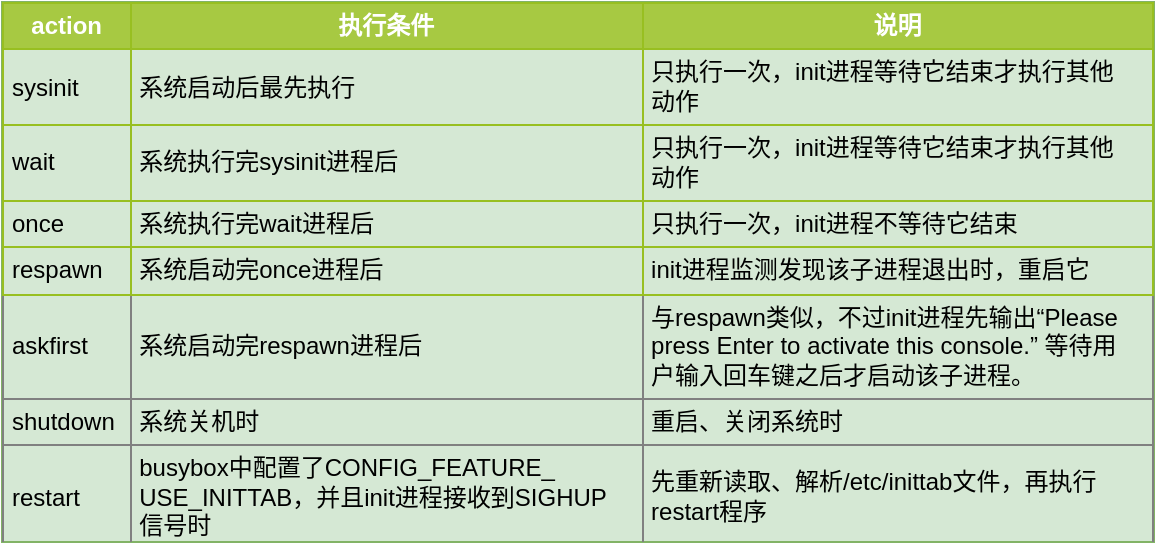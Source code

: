 <mxfile version="12.2.2" type="device" pages="1"><diagram id="BfIqcipG1yyQRz_DHoCf" name="Page-1"><mxGraphModel dx="1899" dy="793" grid="1" gridSize="10" guides="1" tooltips="1" connect="1" arrows="1" fold="1" page="1" pageScale="1" pageWidth="827" pageHeight="1169" math="0" shadow="0"><root><mxCell id="0"/><mxCell id="1" parent="0"/><mxCell id="U2sekKL8hxollnafCuXo-2" value="&lt;table border=&quot;1&quot; width=&quot;100%&quot; cellpadding=&quot;4&quot; style=&quot;width: 100% ; height: 100% ; border-collapse: collapse&quot;&gt;&lt;tbody&gt;&lt;tr style=&quot;background-color: #a7c942 ; color: #ffffff ; border: 1px solid #98bf21&quot;&gt;&lt;th align=&quot;left&quot; style=&quot;text-align: center&quot;&gt;action&lt;/th&gt;&lt;th align=&quot;left&quot; style=&quot;text-align: center&quot;&gt;执行条件&lt;/th&gt;&lt;th align=&quot;left&quot; style=&quot;text-align: center&quot;&gt;说明&lt;/th&gt;&lt;/tr&gt;&lt;tr style=&quot;border: 1px solid #98bf21&quot;&gt;&lt;td&gt;sysinit&lt;/td&gt;&lt;td&gt;系统启动后最先执行&lt;br&gt;&lt;/td&gt;&lt;td&gt;只执行一次，init进程等待它结束才执行其他&lt;br&gt;动作&lt;/td&gt;&lt;/tr&gt;&lt;tr style=&quot;background-color: #eaf2d3 ; border: 1px solid #98bf21&quot;&gt;&lt;td style=&quot;background-color: rgb(213 , 232 , 212)&quot;&gt;wait&lt;/td&gt;&lt;td style=&quot;background-color: rgb(213 , 232 , 212)&quot;&gt;系统执行完sysinit进程后&lt;/td&gt;&lt;td style=&quot;background-color: rgb(213 , 232 , 212)&quot;&gt;只执行一次，init进程等待它结束才执行其他&lt;br&gt;动作&lt;/td&gt;&lt;/tr&gt;&lt;tr style=&quot;border: 1px solid #98bf21&quot;&gt;&lt;td&gt;once&lt;/td&gt;&lt;td&gt;系统执行完wait进程后&lt;/td&gt;&lt;td&gt;只执行一次，init进程不等待它结束&lt;br&gt;&lt;/td&gt;&lt;/tr&gt;&lt;tr style=&quot;background-color: #eaf2d3 ; border: 1px solid #98bf21&quot;&gt;&lt;td style=&quot;background-color: rgb(213 , 232 , 212)&quot;&gt;respawn&lt;/td&gt;&lt;td style=&quot;background-color: rgb(213 , 232 , 212)&quot;&gt;系统启动完once进程后&lt;/td&gt;&lt;td style=&quot;background-color: rgb(213 , 232 , 212)&quot;&gt;init进程监测发现该子进程退出时，重启它&lt;/td&gt;&lt;/tr&gt;&lt;tr&gt;&lt;td&gt;askfirst&lt;/td&gt;&lt;td&gt;系统启动完respawn进程后&lt;/td&gt;&lt;td&gt;与respawn类似，不过init进程先输出“Please &lt;br&gt;press Enter to activate this console.” 等待用&lt;br&gt;户输入回车键之后才启动该子进程。&lt;/td&gt;&lt;/tr&gt;&lt;tr&gt;&lt;td&gt;shutdown&lt;/td&gt;&lt;td&gt;系统关机时&lt;/td&gt;&lt;td&gt;重启、关闭系统时&lt;/td&gt;&lt;/tr&gt;&lt;tr&gt;&lt;td&gt;restart&lt;/td&gt;&lt;td&gt;busybox中配置了CONFIG_FEATURE_&lt;br&gt;USE_INITTAB，并且init进程接收到SIGHUP&lt;br&gt;信号时&lt;/td&gt;&lt;td&gt;先重新读取、解析/etc/inittab文件，再执行&lt;br&gt;restart程序&lt;/td&gt;&lt;/tr&gt;&lt;/tbody&gt;&lt;/table&gt;" style="text;html=1;overflow=fill;rounded=0;fillColor=#d5e8d4;strokeColor=#82b366;" vertex="1" parent="1"><mxGeometry x="-6" y="470" width="576" height="270" as="geometry"/></mxCell></root></mxGraphModel></diagram></mxfile>
